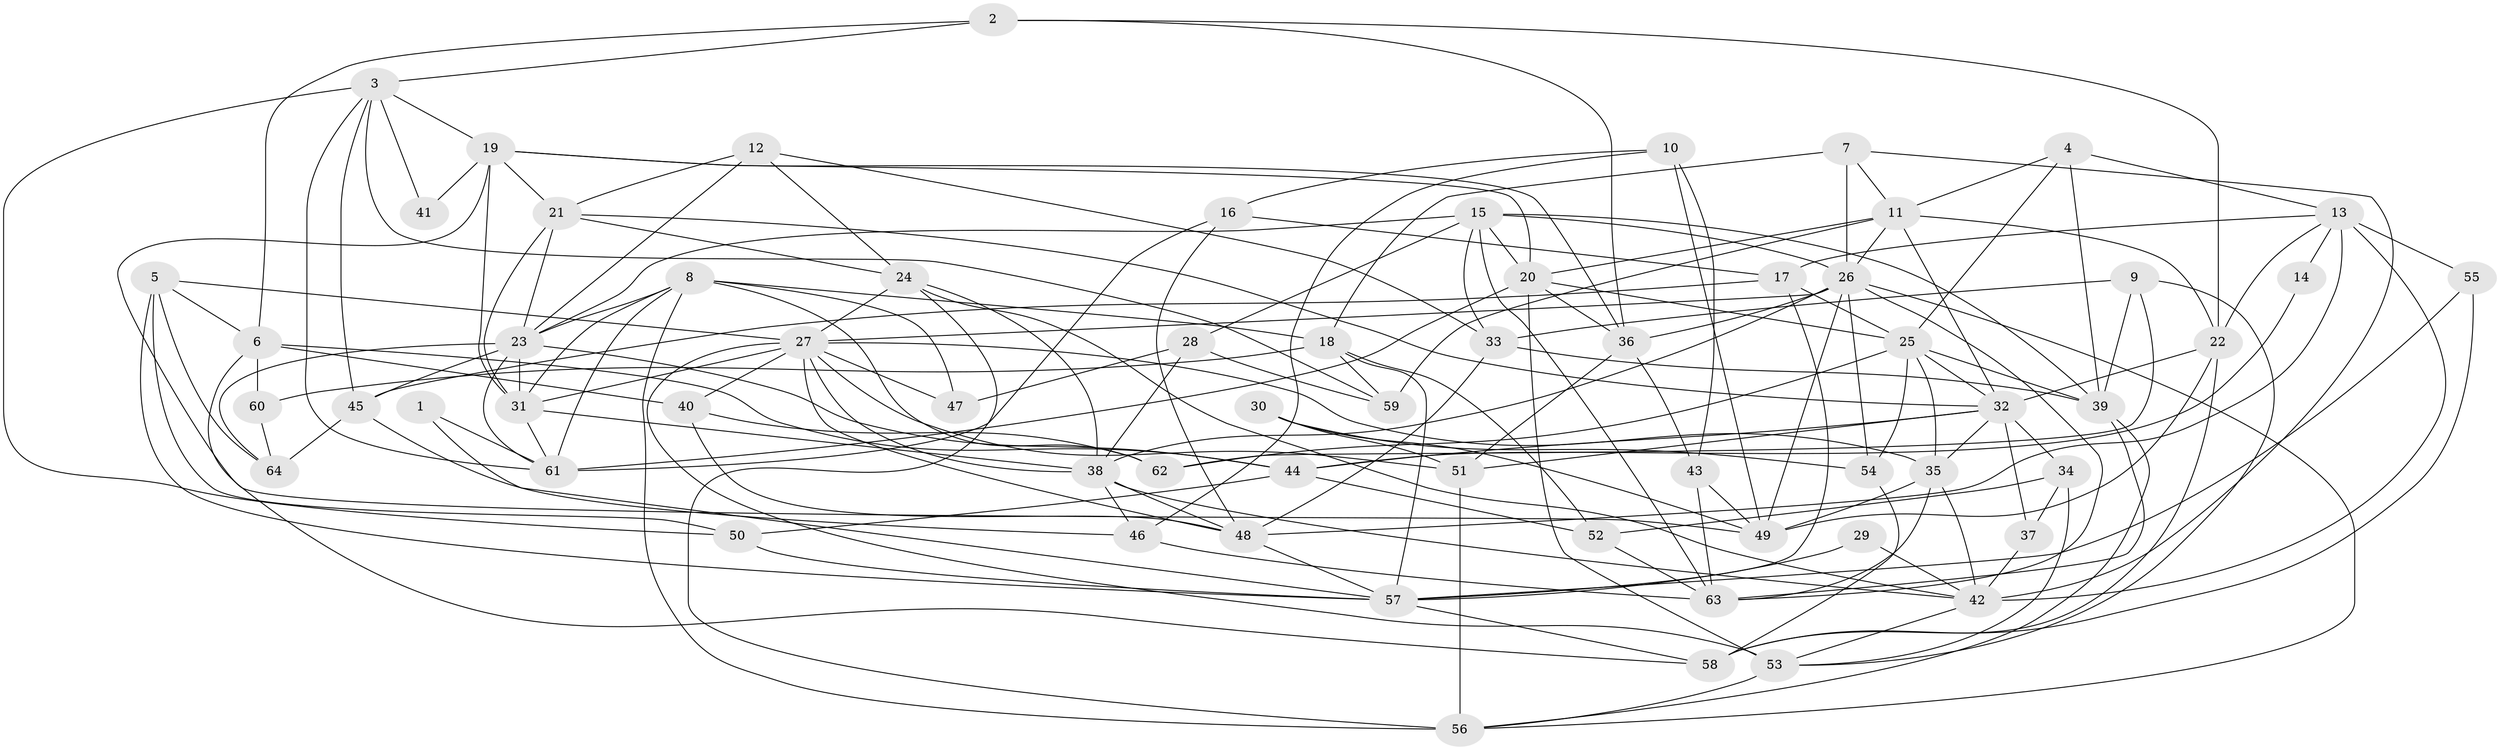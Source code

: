 // original degree distribution, {2: 0.14960629921259844, 5: 0.2283464566929134, 4: 0.28346456692913385, 3: 0.2125984251968504, 6: 0.10236220472440945, 8: 0.007874015748031496, 7: 0.015748031496062992}
// Generated by graph-tools (version 1.1) at 2025/02/03/09/25 03:02:03]
// undirected, 64 vertices, 174 edges
graph export_dot {
graph [start="1"]
  node [color=gray90,style=filled];
  1;
  2;
  3;
  4;
  5;
  6;
  7;
  8;
  9;
  10;
  11;
  12;
  13;
  14;
  15;
  16;
  17;
  18;
  19;
  20;
  21;
  22;
  23;
  24;
  25;
  26;
  27;
  28;
  29;
  30;
  31;
  32;
  33;
  34;
  35;
  36;
  37;
  38;
  39;
  40;
  41;
  42;
  43;
  44;
  45;
  46;
  47;
  48;
  49;
  50;
  51;
  52;
  53;
  54;
  55;
  56;
  57;
  58;
  59;
  60;
  61;
  62;
  63;
  64;
  1 -- 57 [weight=1.0];
  1 -- 61 [weight=1.0];
  2 -- 3 [weight=1.0];
  2 -- 6 [weight=1.0];
  2 -- 22 [weight=1.0];
  2 -- 36 [weight=1.0];
  3 -- 19 [weight=1.0];
  3 -- 41 [weight=1.0];
  3 -- 45 [weight=1.0];
  3 -- 50 [weight=1.0];
  3 -- 59 [weight=1.0];
  3 -- 61 [weight=1.0];
  4 -- 11 [weight=1.0];
  4 -- 13 [weight=1.0];
  4 -- 25 [weight=1.0];
  4 -- 39 [weight=1.0];
  5 -- 6 [weight=1.0];
  5 -- 27 [weight=1.0];
  5 -- 50 [weight=1.0];
  5 -- 57 [weight=1.0];
  5 -- 64 [weight=1.0];
  6 -- 40 [weight=1.0];
  6 -- 44 [weight=1.0];
  6 -- 58 [weight=1.0];
  6 -- 60 [weight=2.0];
  7 -- 11 [weight=1.0];
  7 -- 18 [weight=1.0];
  7 -- 26 [weight=2.0];
  7 -- 42 [weight=1.0];
  8 -- 18 [weight=1.0];
  8 -- 23 [weight=1.0];
  8 -- 31 [weight=1.0];
  8 -- 47 [weight=1.0];
  8 -- 56 [weight=2.0];
  8 -- 61 [weight=1.0];
  8 -- 62 [weight=2.0];
  9 -- 33 [weight=1.0];
  9 -- 39 [weight=2.0];
  9 -- 53 [weight=1.0];
  9 -- 62 [weight=1.0];
  10 -- 16 [weight=1.0];
  10 -- 43 [weight=1.0];
  10 -- 46 [weight=1.0];
  10 -- 49 [weight=1.0];
  11 -- 20 [weight=1.0];
  11 -- 22 [weight=1.0];
  11 -- 26 [weight=1.0];
  11 -- 32 [weight=1.0];
  11 -- 59 [weight=1.0];
  12 -- 21 [weight=1.0];
  12 -- 23 [weight=1.0];
  12 -- 24 [weight=1.0];
  12 -- 33 [weight=1.0];
  13 -- 14 [weight=1.0];
  13 -- 17 [weight=1.0];
  13 -- 22 [weight=1.0];
  13 -- 42 [weight=1.0];
  13 -- 48 [weight=1.0];
  13 -- 55 [weight=3.0];
  14 -- 44 [weight=1.0];
  15 -- 20 [weight=1.0];
  15 -- 23 [weight=1.0];
  15 -- 26 [weight=1.0];
  15 -- 28 [weight=1.0];
  15 -- 33 [weight=1.0];
  15 -- 39 [weight=1.0];
  15 -- 63 [weight=1.0];
  16 -- 17 [weight=1.0];
  16 -- 48 [weight=1.0];
  16 -- 61 [weight=2.0];
  17 -- 25 [weight=1.0];
  17 -- 45 [weight=1.0];
  17 -- 57 [weight=2.0];
  18 -- 52 [weight=1.0];
  18 -- 57 [weight=1.0];
  18 -- 59 [weight=1.0];
  18 -- 60 [weight=1.0];
  19 -- 20 [weight=1.0];
  19 -- 21 [weight=1.0];
  19 -- 31 [weight=1.0];
  19 -- 36 [weight=1.0];
  19 -- 41 [weight=2.0];
  19 -- 49 [weight=1.0];
  20 -- 25 [weight=1.0];
  20 -- 36 [weight=1.0];
  20 -- 53 [weight=2.0];
  20 -- 61 [weight=1.0];
  21 -- 23 [weight=1.0];
  21 -- 24 [weight=1.0];
  21 -- 31 [weight=1.0];
  21 -- 32 [weight=1.0];
  22 -- 32 [weight=1.0];
  22 -- 49 [weight=2.0];
  22 -- 58 [weight=1.0];
  23 -- 31 [weight=1.0];
  23 -- 44 [weight=1.0];
  23 -- 45 [weight=1.0];
  23 -- 61 [weight=1.0];
  23 -- 64 [weight=1.0];
  24 -- 27 [weight=1.0];
  24 -- 38 [weight=1.0];
  24 -- 42 [weight=1.0];
  24 -- 56 [weight=1.0];
  25 -- 32 [weight=1.0];
  25 -- 35 [weight=1.0];
  25 -- 39 [weight=1.0];
  25 -- 54 [weight=1.0];
  25 -- 62 [weight=1.0];
  26 -- 27 [weight=1.0];
  26 -- 36 [weight=1.0];
  26 -- 38 [weight=1.0];
  26 -- 49 [weight=1.0];
  26 -- 54 [weight=1.0];
  26 -- 56 [weight=1.0];
  26 -- 63 [weight=1.0];
  27 -- 31 [weight=1.0];
  27 -- 35 [weight=1.0];
  27 -- 38 [weight=1.0];
  27 -- 40 [weight=1.0];
  27 -- 47 [weight=1.0];
  27 -- 48 [weight=1.0];
  27 -- 51 [weight=1.0];
  27 -- 53 [weight=1.0];
  28 -- 38 [weight=1.0];
  28 -- 47 [weight=1.0];
  28 -- 59 [weight=1.0];
  29 -- 42 [weight=1.0];
  29 -- 57 [weight=1.0];
  30 -- 49 [weight=1.0];
  30 -- 51 [weight=1.0];
  30 -- 54 [weight=1.0];
  31 -- 38 [weight=1.0];
  31 -- 61 [weight=1.0];
  32 -- 34 [weight=1.0];
  32 -- 35 [weight=1.0];
  32 -- 37 [weight=1.0];
  32 -- 44 [weight=1.0];
  32 -- 51 [weight=1.0];
  33 -- 39 [weight=1.0];
  33 -- 48 [weight=1.0];
  34 -- 37 [weight=1.0];
  34 -- 52 [weight=1.0];
  34 -- 53 [weight=1.0];
  35 -- 42 [weight=1.0];
  35 -- 49 [weight=1.0];
  35 -- 63 [weight=1.0];
  36 -- 43 [weight=1.0];
  36 -- 51 [weight=1.0];
  37 -- 42 [weight=1.0];
  38 -- 42 [weight=1.0];
  38 -- 46 [weight=1.0];
  38 -- 48 [weight=1.0];
  39 -- 56 [weight=1.0];
  39 -- 63 [weight=1.0];
  40 -- 48 [weight=1.0];
  40 -- 62 [weight=1.0];
  42 -- 53 [weight=1.0];
  43 -- 49 [weight=1.0];
  43 -- 63 [weight=1.0];
  44 -- 50 [weight=1.0];
  44 -- 52 [weight=1.0];
  45 -- 46 [weight=1.0];
  45 -- 64 [weight=1.0];
  46 -- 63 [weight=1.0];
  48 -- 57 [weight=1.0];
  50 -- 57 [weight=1.0];
  51 -- 56 [weight=1.0];
  52 -- 63 [weight=1.0];
  53 -- 56 [weight=1.0];
  54 -- 58 [weight=1.0];
  55 -- 57 [weight=1.0];
  55 -- 58 [weight=1.0];
  57 -- 58 [weight=1.0];
  60 -- 64 [weight=1.0];
}
